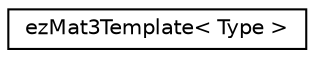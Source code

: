 digraph "Graphical Class Hierarchy"
{
 // LATEX_PDF_SIZE
  edge [fontname="Helvetica",fontsize="10",labelfontname="Helvetica",labelfontsize="10"];
  node [fontname="Helvetica",fontsize="10",shape=record];
  rankdir="LR";
  Node0 [label="ezMat3Template\< Type \>",height=0.2,width=0.4,color="black", fillcolor="white", style="filled",URL="$db/daf/classez_mat3_template.htm",tooltip="A 3x3 component matrix class."];
}
